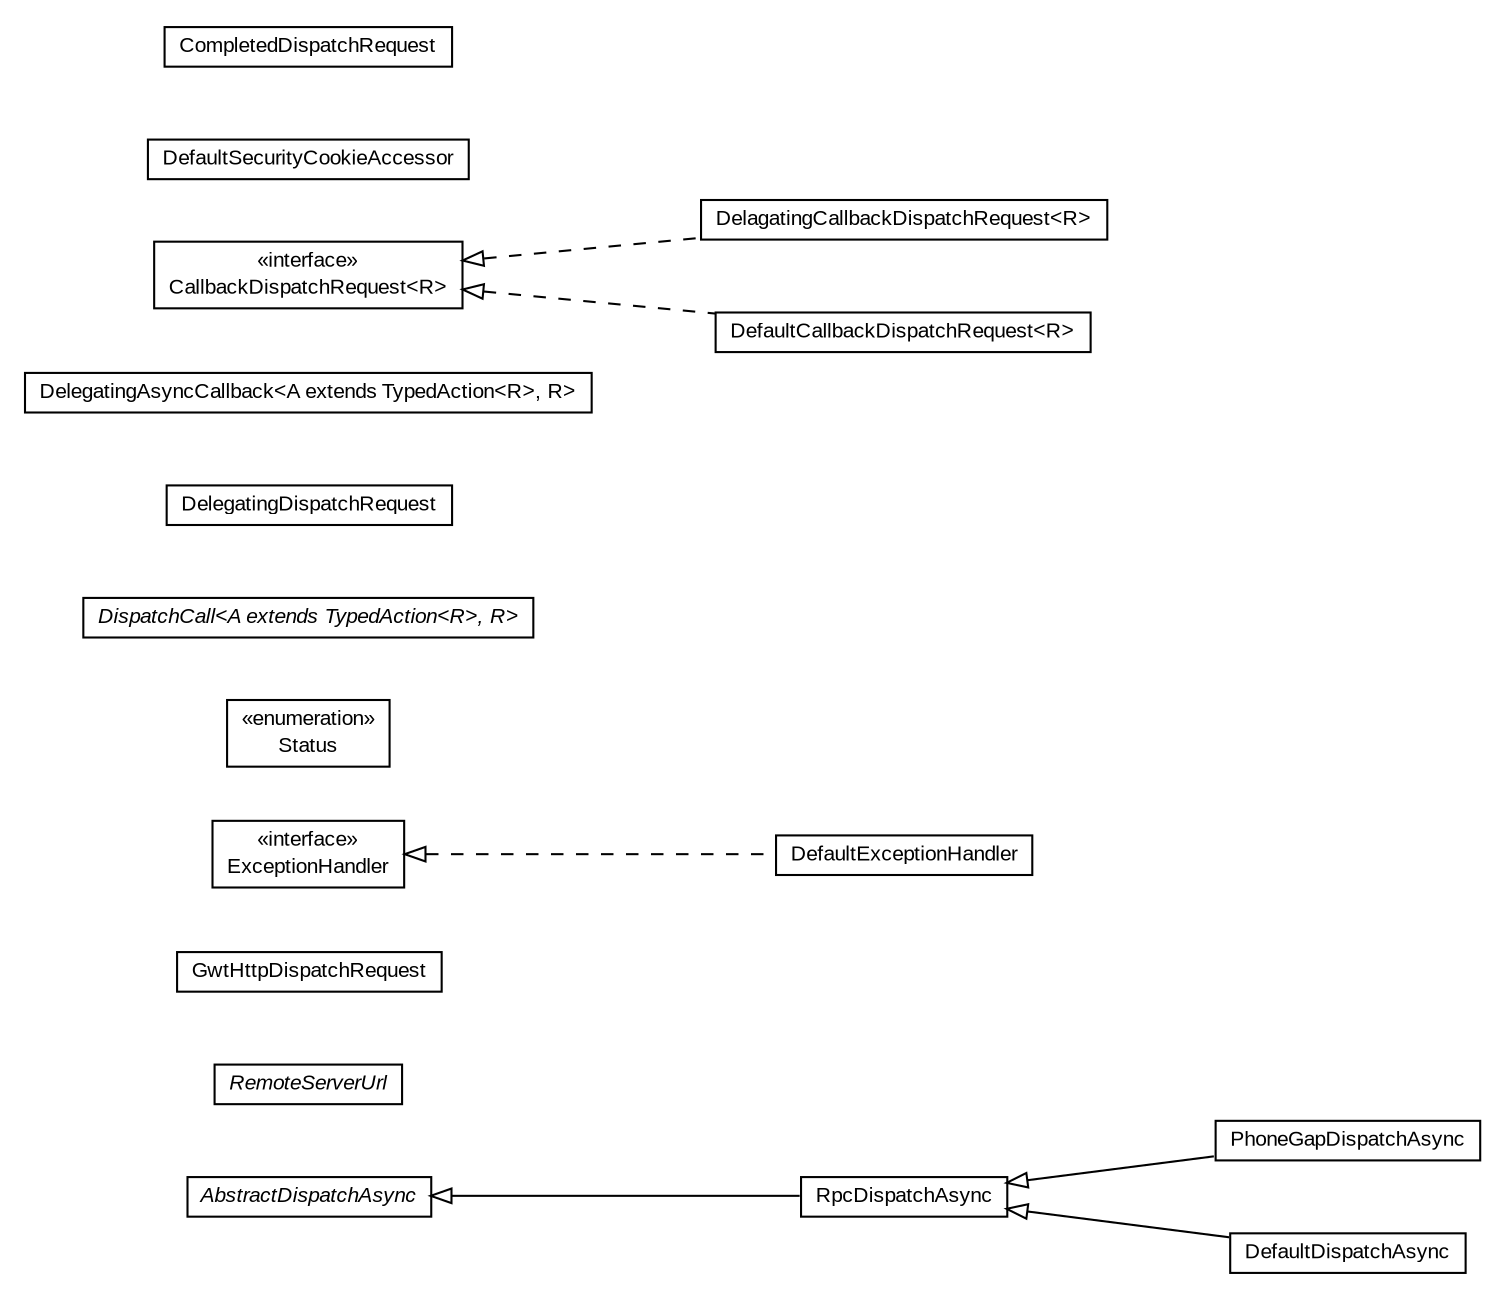 #!/usr/local/bin/dot
#
# Class diagram 
# Generated by UMLGraph version R5_6-24-gf6e263 (http://www.umlgraph.org/)
#

digraph G {
	edge [fontname="arial",fontsize=10,labelfontname="arial",labelfontsize=10];
	node [fontname="arial",fontsize=10,shape=plaintext];
	nodesep=0.25;
	ranksep=0.5;
	rankdir=LR;
	// com.gwtplatform.dispatch.client.RpcDispatchAsync
	c5916 [label=<<table title="com.gwtplatform.dispatch.client.RpcDispatchAsync" border="0" cellborder="1" cellspacing="0" cellpadding="2" port="p" href="./RpcDispatchAsync.html">
		<tr><td><table border="0" cellspacing="0" cellpadding="1">
<tr><td align="center" balign="center"> RpcDispatchAsync </td></tr>
		</table></td></tr>
		</table>>, URL="./RpcDispatchAsync.html", fontname="arial", fontcolor="black", fontsize=10.0];
	// com.gwtplatform.dispatch.client.RemoteServerUrl
	c5917 [label=<<table title="com.gwtplatform.dispatch.client.RemoteServerUrl" border="0" cellborder="1" cellspacing="0" cellpadding="2" port="p" href="./RemoteServerUrl.html">
		<tr><td><table border="0" cellspacing="0" cellpadding="1">
<tr><td align="center" balign="center"><font face="arial italic"> RemoteServerUrl </font></td></tr>
		</table></td></tr>
		</table>>, URL="./RemoteServerUrl.html", fontname="arial", fontcolor="black", fontsize=10.0];
	// com.gwtplatform.dispatch.client.PhoneGapDispatchAsync
	c5918 [label=<<table title="com.gwtplatform.dispatch.client.PhoneGapDispatchAsync" border="0" cellborder="1" cellspacing="0" cellpadding="2" port="p" href="./PhoneGapDispatchAsync.html">
		<tr><td><table border="0" cellspacing="0" cellpadding="1">
<tr><td align="center" balign="center"> PhoneGapDispatchAsync </td></tr>
		</table></td></tr>
		</table>>, URL="./PhoneGapDispatchAsync.html", fontname="arial", fontcolor="black", fontsize=10.0];
	// com.gwtplatform.dispatch.client.DefaultDispatchAsync
	c5919 [label=<<table title="com.gwtplatform.dispatch.client.DefaultDispatchAsync" border="0" cellborder="1" cellspacing="0" cellpadding="2" port="p" href="./DefaultDispatchAsync.html">
		<tr><td><table border="0" cellspacing="0" cellpadding="1">
<tr><td align="center" balign="center"> DefaultDispatchAsync </td></tr>
		</table></td></tr>
		</table>>, URL="./DefaultDispatchAsync.html", fontname="arial", fontcolor="black", fontsize=10.0];
	// com.gwtplatform.dispatch.client.AbstractDispatchAsync
	c5920 [label=<<table title="com.gwtplatform.dispatch.client.AbstractDispatchAsync" border="0" cellborder="1" cellspacing="0" cellpadding="2" port="p" href="./AbstractDispatchAsync.html">
		<tr><td><table border="0" cellspacing="0" cellpadding="1">
<tr><td align="center" balign="center"><font face="arial italic"> AbstractDispatchAsync </font></td></tr>
		</table></td></tr>
		</table>>, URL="./AbstractDispatchAsync.html", fontname="arial", fontcolor="black", fontsize=10.0];
	// com.gwtplatform.dispatch.client.GwtHttpDispatchRequest
	c5921 [label=<<table title="com.gwtplatform.dispatch.client.GwtHttpDispatchRequest" border="0" cellborder="1" cellspacing="0" cellpadding="2" port="p" href="./GwtHttpDispatchRequest.html">
		<tr><td><table border="0" cellspacing="0" cellpadding="1">
<tr><td align="center" balign="center"> GwtHttpDispatchRequest </td></tr>
		</table></td></tr>
		</table>>, URL="./GwtHttpDispatchRequest.html", fontname="arial", fontcolor="black", fontsize=10.0];
	// com.gwtplatform.dispatch.client.ExceptionHandler
	c5922 [label=<<table title="com.gwtplatform.dispatch.client.ExceptionHandler" border="0" cellborder="1" cellspacing="0" cellpadding="2" port="p" href="./ExceptionHandler.html">
		<tr><td><table border="0" cellspacing="0" cellpadding="1">
<tr><td align="center" balign="center"> &#171;interface&#187; </td></tr>
<tr><td align="center" balign="center"> ExceptionHandler </td></tr>
		</table></td></tr>
		</table>>, URL="./ExceptionHandler.html", fontname="arial", fontcolor="black", fontsize=10.0];
	// com.gwtplatform.dispatch.client.ExceptionHandler.Status
	c5923 [label=<<table title="com.gwtplatform.dispatch.client.ExceptionHandler.Status" border="0" cellborder="1" cellspacing="0" cellpadding="2" port="p" href="./ExceptionHandler.Status.html">
		<tr><td><table border="0" cellspacing="0" cellpadding="1">
<tr><td align="center" balign="center"> &#171;enumeration&#187; </td></tr>
<tr><td align="center" balign="center"> Status </td></tr>
		</table></td></tr>
		</table>>, URL="./ExceptionHandler.Status.html", fontname="arial", fontcolor="black", fontsize=10.0];
	// com.gwtplatform.dispatch.client.DispatchCall<A extends com.gwtplatform.dispatch.shared.TypedAction<R>, R>
	c5924 [label=<<table title="com.gwtplatform.dispatch.client.DispatchCall" border="0" cellborder="1" cellspacing="0" cellpadding="2" port="p" href="./DispatchCall.html">
		<tr><td><table border="0" cellspacing="0" cellpadding="1">
<tr><td align="center" balign="center"><font face="arial italic"> DispatchCall&lt;A extends TypedAction&lt;R&gt;, R&gt; </font></td></tr>
		</table></td></tr>
		</table>>, URL="./DispatchCall.html", fontname="arial", fontcolor="black", fontsize=10.0];
	// com.gwtplatform.dispatch.client.DelegatingDispatchRequest
	c5925 [label=<<table title="com.gwtplatform.dispatch.client.DelegatingDispatchRequest" border="0" cellborder="1" cellspacing="0" cellpadding="2" port="p" href="./DelegatingDispatchRequest.html">
		<tr><td><table border="0" cellspacing="0" cellpadding="1">
<tr><td align="center" balign="center"> DelegatingDispatchRequest </td></tr>
		</table></td></tr>
		</table>>, URL="./DelegatingDispatchRequest.html", fontname="arial", fontcolor="black", fontsize=10.0];
	// com.gwtplatform.dispatch.client.DelegatingAsyncCallback<A extends com.gwtplatform.dispatch.shared.TypedAction<R>, R>
	c5926 [label=<<table title="com.gwtplatform.dispatch.client.DelegatingAsyncCallback" border="0" cellborder="1" cellspacing="0" cellpadding="2" port="p" href="./DelegatingAsyncCallback.html">
		<tr><td><table border="0" cellspacing="0" cellpadding="1">
<tr><td align="center" balign="center"> DelegatingAsyncCallback&lt;A extends TypedAction&lt;R&gt;, R&gt; </td></tr>
		</table></td></tr>
		</table>>, URL="./DelegatingAsyncCallback.html", fontname="arial", fontcolor="black", fontsize=10.0];
	// com.gwtplatform.dispatch.client.DelagatingCallbackDispatchRequest<R>
	c5927 [label=<<table title="com.gwtplatform.dispatch.client.DelagatingCallbackDispatchRequest" border="0" cellborder="1" cellspacing="0" cellpadding="2" port="p" href="./DelagatingCallbackDispatchRequest.html">
		<tr><td><table border="0" cellspacing="0" cellpadding="1">
<tr><td align="center" balign="center"> DelagatingCallbackDispatchRequest&lt;R&gt; </td></tr>
		</table></td></tr>
		</table>>, URL="./DelagatingCallbackDispatchRequest.html", fontname="arial", fontcolor="black", fontsize=10.0];
	// com.gwtplatform.dispatch.client.DefaultSecurityCookieAccessor
	c5928 [label=<<table title="com.gwtplatform.dispatch.client.DefaultSecurityCookieAccessor" border="0" cellborder="1" cellspacing="0" cellpadding="2" port="p" href="./DefaultSecurityCookieAccessor.html">
		<tr><td><table border="0" cellspacing="0" cellpadding="1">
<tr><td align="center" balign="center"> DefaultSecurityCookieAccessor </td></tr>
		</table></td></tr>
		</table>>, URL="./DefaultSecurityCookieAccessor.html", fontname="arial", fontcolor="black", fontsize=10.0];
	// com.gwtplatform.dispatch.client.DefaultExceptionHandler
	c5929 [label=<<table title="com.gwtplatform.dispatch.client.DefaultExceptionHandler" border="0" cellborder="1" cellspacing="0" cellpadding="2" port="p" href="./DefaultExceptionHandler.html">
		<tr><td><table border="0" cellspacing="0" cellpadding="1">
<tr><td align="center" balign="center"> DefaultExceptionHandler </td></tr>
		</table></td></tr>
		</table>>, URL="./DefaultExceptionHandler.html", fontname="arial", fontcolor="black", fontsize=10.0];
	// com.gwtplatform.dispatch.client.DefaultCallbackDispatchRequest<R>
	c5930 [label=<<table title="com.gwtplatform.dispatch.client.DefaultCallbackDispatchRequest" border="0" cellborder="1" cellspacing="0" cellpadding="2" port="p" href="./DefaultCallbackDispatchRequest.html">
		<tr><td><table border="0" cellspacing="0" cellpadding="1">
<tr><td align="center" balign="center"> DefaultCallbackDispatchRequest&lt;R&gt; </td></tr>
		</table></td></tr>
		</table>>, URL="./DefaultCallbackDispatchRequest.html", fontname="arial", fontcolor="black", fontsize=10.0];
	// com.gwtplatform.dispatch.client.CompletedDispatchRequest
	c5931 [label=<<table title="com.gwtplatform.dispatch.client.CompletedDispatchRequest" border="0" cellborder="1" cellspacing="0" cellpadding="2" port="p" href="./CompletedDispatchRequest.html">
		<tr><td><table border="0" cellspacing="0" cellpadding="1">
<tr><td align="center" balign="center"> CompletedDispatchRequest </td></tr>
		</table></td></tr>
		</table>>, URL="./CompletedDispatchRequest.html", fontname="arial", fontcolor="black", fontsize=10.0];
	// com.gwtplatform.dispatch.client.CallbackDispatchRequest<R>
	c5932 [label=<<table title="com.gwtplatform.dispatch.client.CallbackDispatchRequest" border="0" cellborder="1" cellspacing="0" cellpadding="2" port="p" href="./CallbackDispatchRequest.html">
		<tr><td><table border="0" cellspacing="0" cellpadding="1">
<tr><td align="center" balign="center"> &#171;interface&#187; </td></tr>
<tr><td align="center" balign="center"> CallbackDispatchRequest&lt;R&gt; </td></tr>
		</table></td></tr>
		</table>>, URL="./CallbackDispatchRequest.html", fontname="arial", fontcolor="black", fontsize=10.0];
	//com.gwtplatform.dispatch.client.RpcDispatchAsync extends com.gwtplatform.dispatch.client.AbstractDispatchAsync
	c5920:p -> c5916:p [dir=back,arrowtail=empty];
	//com.gwtplatform.dispatch.client.PhoneGapDispatchAsync extends com.gwtplatform.dispatch.client.RpcDispatchAsync
	c5916:p -> c5918:p [dir=back,arrowtail=empty];
	//com.gwtplatform.dispatch.client.DefaultDispatchAsync extends com.gwtplatform.dispatch.client.RpcDispatchAsync
	c5916:p -> c5919:p [dir=back,arrowtail=empty];
	//com.gwtplatform.dispatch.client.DelagatingCallbackDispatchRequest<R> implements com.gwtplatform.dispatch.client.CallbackDispatchRequest<R>
	c5932:p -> c5927:p [dir=back,arrowtail=empty,style=dashed];
	//com.gwtplatform.dispatch.client.DefaultExceptionHandler implements com.gwtplatform.dispatch.client.ExceptionHandler
	c5922:p -> c5929:p [dir=back,arrowtail=empty,style=dashed];
	//com.gwtplatform.dispatch.client.DefaultCallbackDispatchRequest<R> implements com.gwtplatform.dispatch.client.CallbackDispatchRequest<R>
	c5932:p -> c5930:p [dir=back,arrowtail=empty,style=dashed];
}

